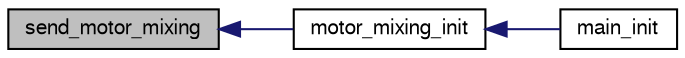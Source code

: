 digraph "send_motor_mixing"
{
  edge [fontname="FreeSans",fontsize="10",labelfontname="FreeSans",labelfontsize="10"];
  node [fontname="FreeSans",fontsize="10",shape=record];
  rankdir="LR";
  Node1 [label="send_motor_mixing",height=0.2,width=0.4,color="black", fillcolor="grey75", style="filled", fontcolor="black"];
  Node1 -> Node2 [dir="back",color="midnightblue",fontsize="10",style="solid",fontname="FreeSans"];
  Node2 [label="motor_mixing_init",height=0.2,width=0.4,color="black", fillcolor="white", style="filled",URL="$motor__mixing_8h.html#aa6be133f8fea4274105384f0276801a1"];
  Node2 -> Node3 [dir="back",color="midnightblue",fontsize="10",style="solid",fontname="FreeSans"];
  Node3 [label="main_init",height=0.2,width=0.4,color="black", fillcolor="white", style="filled",URL="$rotorcraft_2main__fbw_8c.html#a3719465edd56d2b587a6b340f29e4f90",tooltip="Main initialization. "];
}
